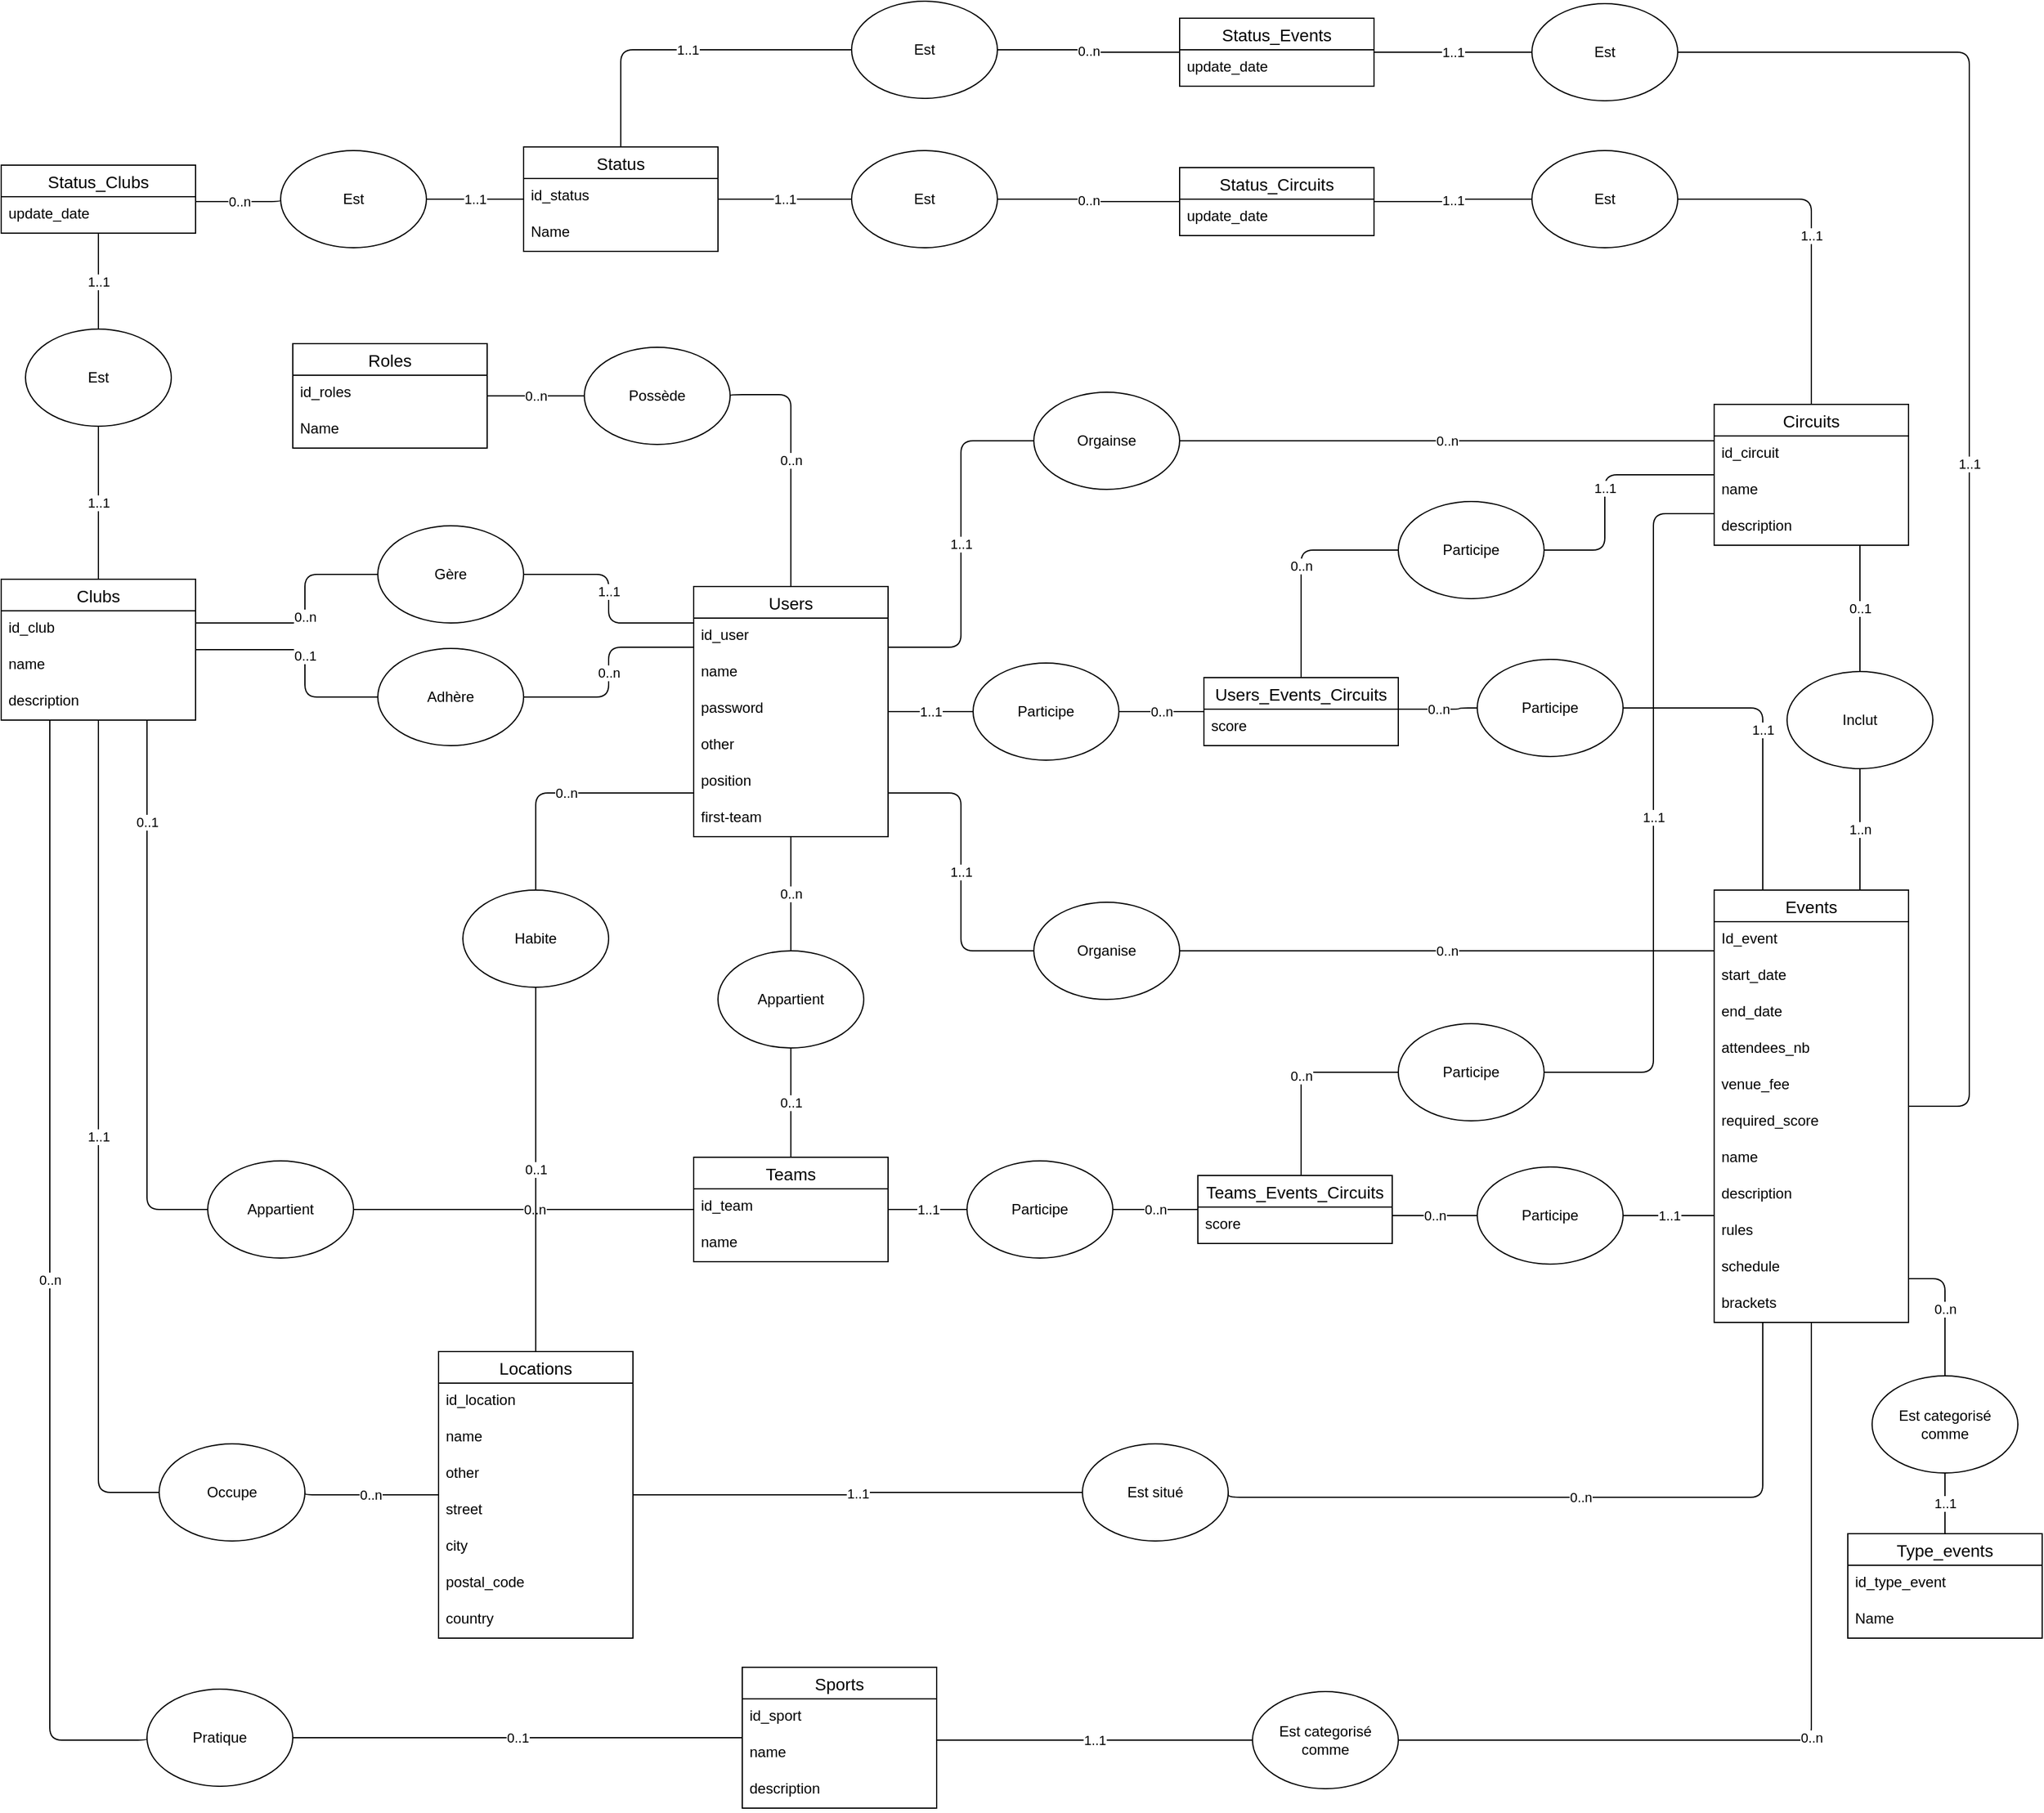 <mxfile>
    <diagram id="96Qdic38JgBlzGmUMcCn" name="Page-1">
        <mxGraphModel dx="1236" dy="1535" grid="1" gridSize="10" guides="1" tooltips="1" connect="1" arrows="1" fold="1" page="1" pageScale="1" pageWidth="850" pageHeight="1100" background="#ffffff" math="0" shadow="0">
            <root>
                <mxCell id="0"/>
                <mxCell id="1" parent="0"/>
                <mxCell id="344" value="Events" style="swimlane;fontStyle=0;childLayout=stackLayout;horizontal=1;startSize=26;horizontalStack=0;resizeParent=1;resizeParentMax=0;resizeLast=0;collapsible=1;marginBottom=0;align=center;fontSize=14;" parent="1" vertex="1">
                    <mxGeometry x="780" y="110" width="160" height="356" as="geometry"/>
                </mxCell>
                <mxCell id="345" value="Id_event" style="text;strokeColor=none;fillColor=none;spacingLeft=4;spacingRight=4;overflow=hidden;rotatable=0;points=[[0,0.5],[1,0.5]];portConstraint=eastwest;fontSize=12;" parent="344" vertex="1">
                    <mxGeometry y="26" width="160" height="30" as="geometry"/>
                </mxCell>
                <mxCell id="347" value="start_date" style="text;strokeColor=none;fillColor=none;spacingLeft=4;spacingRight=4;overflow=hidden;rotatable=0;points=[[0,0.5],[1,0.5]];portConstraint=eastwest;fontSize=12;" parent="344" vertex="1">
                    <mxGeometry y="56" width="160" height="30" as="geometry"/>
                </mxCell>
                <mxCell id="393" value="end_date" style="text;strokeColor=none;fillColor=none;spacingLeft=4;spacingRight=4;overflow=hidden;rotatable=0;points=[[0,0.5],[1,0.5]];portConstraint=eastwest;fontSize=12;" parent="344" vertex="1">
                    <mxGeometry y="86" width="160" height="30" as="geometry"/>
                </mxCell>
                <mxCell id="394" value="attendees_nb" style="text;strokeColor=none;fillColor=none;spacingLeft=4;spacingRight=4;overflow=hidden;rotatable=0;points=[[0,0.5],[1,0.5]];portConstraint=eastwest;fontSize=12;" parent="344" vertex="1">
                    <mxGeometry y="116" width="160" height="30" as="geometry"/>
                </mxCell>
                <mxCell id="395" value="venue_fee" style="text;strokeColor=none;fillColor=none;spacingLeft=4;spacingRight=4;overflow=hidden;rotatable=0;points=[[0,0.5],[1,0.5]];portConstraint=eastwest;fontSize=12;" parent="344" vertex="1">
                    <mxGeometry y="146" width="160" height="30" as="geometry"/>
                </mxCell>
                <mxCell id="411" value="required_score" style="text;strokeColor=none;fillColor=none;spacingLeft=4;spacingRight=4;overflow=hidden;rotatable=0;points=[[0,0.5],[1,0.5]];portConstraint=eastwest;fontSize=12;" parent="344" vertex="1">
                    <mxGeometry y="176" width="160" height="30" as="geometry"/>
                </mxCell>
                <mxCell id="396" value="name" style="text;strokeColor=none;fillColor=none;spacingLeft=4;spacingRight=4;overflow=hidden;rotatable=0;points=[[0,0.5],[1,0.5]];portConstraint=eastwest;fontSize=12;" parent="344" vertex="1">
                    <mxGeometry y="206" width="160" height="30" as="geometry"/>
                </mxCell>
                <mxCell id="397" value="description" style="text;strokeColor=none;fillColor=none;spacingLeft=4;spacingRight=4;overflow=hidden;rotatable=0;points=[[0,0.5],[1,0.5]];portConstraint=eastwest;fontSize=12;" parent="344" vertex="1">
                    <mxGeometry y="236" width="160" height="30" as="geometry"/>
                </mxCell>
                <mxCell id="398" value="rules" style="text;strokeColor=none;fillColor=none;spacingLeft=4;spacingRight=4;overflow=hidden;rotatable=0;points=[[0,0.5],[1,0.5]];portConstraint=eastwest;fontSize=12;" parent="344" vertex="1">
                    <mxGeometry y="266" width="160" height="30" as="geometry"/>
                </mxCell>
                <mxCell id="399" value="schedule" style="text;strokeColor=none;fillColor=none;spacingLeft=4;spacingRight=4;overflow=hidden;rotatable=0;points=[[0,0.5],[1,0.5]];portConstraint=eastwest;fontSize=12;" parent="344" vertex="1">
                    <mxGeometry y="296" width="160" height="30" as="geometry"/>
                </mxCell>
                <mxCell id="400" value="brackets" style="text;strokeColor=none;fillColor=none;spacingLeft=4;spacingRight=4;overflow=hidden;rotatable=0;points=[[0,0.5],[1,0.5]];portConstraint=eastwest;fontSize=12;" parent="344" vertex="1">
                    <mxGeometry y="326" width="160" height="30" as="geometry"/>
                </mxCell>
                <mxCell id="348" value="Circuits" style="swimlane;fontStyle=0;childLayout=stackLayout;horizontal=1;startSize=26;horizontalStack=0;resizeParent=1;resizeParentMax=0;resizeLast=0;collapsible=1;marginBottom=0;align=center;fontSize=14;" parent="1" vertex="1">
                    <mxGeometry x="780" y="-290" width="160" height="116" as="geometry"/>
                </mxCell>
                <mxCell id="349" value="id_circuit" style="text;strokeColor=none;fillColor=none;spacingLeft=4;spacingRight=4;overflow=hidden;rotatable=0;points=[[0,0.5],[1,0.5]];portConstraint=eastwest;fontSize=12;" parent="348" vertex="1">
                    <mxGeometry y="26" width="160" height="30" as="geometry"/>
                </mxCell>
                <mxCell id="350" value="name" style="text;strokeColor=none;fillColor=none;spacingLeft=4;spacingRight=4;overflow=hidden;rotatable=0;points=[[0,0.5],[1,0.5]];portConstraint=eastwest;fontSize=12;" parent="348" vertex="1">
                    <mxGeometry y="56" width="160" height="30" as="geometry"/>
                </mxCell>
                <mxCell id="351" value="description" style="text;strokeColor=none;fillColor=none;spacingLeft=4;spacingRight=4;overflow=hidden;rotatable=0;points=[[0,0.5],[1,0.5]];portConstraint=eastwest;fontSize=12;" parent="348" vertex="1">
                    <mxGeometry y="86" width="160" height="30" as="geometry"/>
                </mxCell>
                <mxCell id="352" value="Users" style="swimlane;fontStyle=0;childLayout=stackLayout;horizontal=1;startSize=26;horizontalStack=0;resizeParent=1;resizeParentMax=0;resizeLast=0;collapsible=1;marginBottom=0;align=center;fontSize=14;" parent="1" vertex="1">
                    <mxGeometry x="-60" y="-140" width="160" height="206" as="geometry"/>
                </mxCell>
                <mxCell id="353" value="id_user" style="text;strokeColor=none;fillColor=none;spacingLeft=4;spacingRight=4;overflow=hidden;rotatable=0;points=[[0,0.5],[1,0.5]];portConstraint=eastwest;fontSize=12;" parent="352" vertex="1">
                    <mxGeometry y="26" width="160" height="30" as="geometry"/>
                </mxCell>
                <mxCell id="354" value="name" style="text;strokeColor=none;fillColor=none;spacingLeft=4;spacingRight=4;overflow=hidden;rotatable=0;points=[[0,0.5],[1,0.5]];portConstraint=eastwest;fontSize=12;" parent="352" vertex="1">
                    <mxGeometry y="56" width="160" height="30" as="geometry"/>
                </mxCell>
                <mxCell id="355" value="password" style="text;strokeColor=none;fillColor=none;spacingLeft=4;spacingRight=4;overflow=hidden;rotatable=0;points=[[0,0.5],[1,0.5]];portConstraint=eastwest;fontSize=12;" parent="352" vertex="1">
                    <mxGeometry y="86" width="160" height="30" as="geometry"/>
                </mxCell>
                <mxCell id="424" value="other" style="text;strokeColor=none;fillColor=none;spacingLeft=4;spacingRight=4;overflow=hidden;rotatable=0;points=[[0,0.5],[1,0.5]];portConstraint=eastwest;fontSize=12;" parent="352" vertex="1">
                    <mxGeometry y="116" width="160" height="30" as="geometry"/>
                </mxCell>
                <mxCell id="427" value="position" style="text;strokeColor=none;fillColor=none;spacingLeft=4;spacingRight=4;overflow=hidden;rotatable=0;points=[[0,0.5],[1,0.5]];portConstraint=eastwest;fontSize=12;" parent="352" vertex="1">
                    <mxGeometry y="146" width="160" height="30" as="geometry"/>
                </mxCell>
                <mxCell id="428" value="first-team" style="text;strokeColor=none;fillColor=none;spacingLeft=4;spacingRight=4;overflow=hidden;rotatable=0;points=[[0,0.5],[1,0.5]];portConstraint=eastwest;fontSize=12;" parent="352" vertex="1">
                    <mxGeometry y="176" width="160" height="30" as="geometry"/>
                </mxCell>
                <mxCell id="356" value="Clubs" style="swimlane;fontStyle=0;childLayout=stackLayout;horizontal=1;startSize=26;horizontalStack=0;resizeParent=1;resizeParentMax=0;resizeLast=0;collapsible=1;marginBottom=0;align=center;fontSize=14;" parent="1" vertex="1">
                    <mxGeometry x="-630" y="-146" width="160" height="116" as="geometry"/>
                </mxCell>
                <mxCell id="357" value="id_club" style="text;strokeColor=none;fillColor=none;spacingLeft=4;spacingRight=4;overflow=hidden;rotatable=0;points=[[0,0.5],[1,0.5]];portConstraint=eastwest;fontSize=12;" parent="356" vertex="1">
                    <mxGeometry y="26" width="160" height="30" as="geometry"/>
                </mxCell>
                <mxCell id="358" value="name" style="text;strokeColor=none;fillColor=none;spacingLeft=4;spacingRight=4;overflow=hidden;rotatable=0;points=[[0,0.5],[1,0.5]];portConstraint=eastwest;fontSize=12;" parent="356" vertex="1">
                    <mxGeometry y="56" width="160" height="30" as="geometry"/>
                </mxCell>
                <mxCell id="359" value="description" style="text;strokeColor=none;fillColor=none;spacingLeft=4;spacingRight=4;overflow=hidden;rotatable=0;points=[[0,0.5],[1,0.5]];portConstraint=eastwest;fontSize=12;" parent="356" vertex="1">
                    <mxGeometry y="86" width="160" height="30" as="geometry"/>
                </mxCell>
                <mxCell id="360" value="Teams" style="swimlane;fontStyle=0;childLayout=stackLayout;horizontal=1;startSize=26;horizontalStack=0;resizeParent=1;resizeParentMax=0;resizeLast=0;collapsible=1;marginBottom=0;align=center;fontSize=14;" parent="1" vertex="1">
                    <mxGeometry x="-60" y="330" width="160" height="86" as="geometry"/>
                </mxCell>
                <mxCell id="361" value="id_team" style="text;strokeColor=none;fillColor=none;spacingLeft=4;spacingRight=4;overflow=hidden;rotatable=0;points=[[0,0.5],[1,0.5]];portConstraint=eastwest;fontSize=12;" parent="360" vertex="1">
                    <mxGeometry y="26" width="160" height="30" as="geometry"/>
                </mxCell>
                <mxCell id="362" value="name" style="text;strokeColor=none;fillColor=none;spacingLeft=4;spacingRight=4;overflow=hidden;rotatable=0;points=[[0,0.5],[1,0.5]];portConstraint=eastwest;fontSize=12;" parent="360" vertex="1">
                    <mxGeometry y="56" width="160" height="30" as="geometry"/>
                </mxCell>
                <mxCell id="364" value="Locations" style="swimlane;fontStyle=0;childLayout=stackLayout;horizontal=1;startSize=26;horizontalStack=0;resizeParent=1;resizeParentMax=0;resizeLast=0;collapsible=1;marginBottom=0;align=center;fontSize=14;" parent="1" vertex="1">
                    <mxGeometry x="-270" y="490" width="160" height="236" as="geometry"/>
                </mxCell>
                <mxCell id="365" value="id_location" style="text;strokeColor=none;fillColor=none;spacingLeft=4;spacingRight=4;overflow=hidden;rotatable=0;points=[[0,0.5],[1,0.5]];portConstraint=eastwest;fontSize=12;" parent="364" vertex="1">
                    <mxGeometry y="26" width="160" height="30" as="geometry"/>
                </mxCell>
                <mxCell id="366" value="name" style="text;strokeColor=none;fillColor=none;spacingLeft=4;spacingRight=4;overflow=hidden;rotatable=0;points=[[0,0.5],[1,0.5]];portConstraint=eastwest;fontSize=12;" parent="364" vertex="1">
                    <mxGeometry y="56" width="160" height="30" as="geometry"/>
                </mxCell>
                <mxCell id="405" value="other" style="text;strokeColor=none;fillColor=none;spacingLeft=4;spacingRight=4;overflow=hidden;rotatable=0;points=[[0,0.5],[1,0.5]];portConstraint=eastwest;fontSize=12;" parent="364" vertex="1">
                    <mxGeometry y="86" width="160" height="30" as="geometry"/>
                </mxCell>
                <mxCell id="404" value="street" style="text;strokeColor=none;fillColor=none;spacingLeft=4;spacingRight=4;overflow=hidden;rotatable=0;points=[[0,0.5],[1,0.5]];portConstraint=eastwest;fontSize=12;" parent="364" vertex="1">
                    <mxGeometry y="116" width="160" height="30" as="geometry"/>
                </mxCell>
                <mxCell id="403" value="city" style="text;strokeColor=none;fillColor=none;spacingLeft=4;spacingRight=4;overflow=hidden;rotatable=0;points=[[0,0.5],[1,0.5]];portConstraint=eastwest;fontSize=12;" parent="364" vertex="1">
                    <mxGeometry y="146" width="160" height="30" as="geometry"/>
                </mxCell>
                <mxCell id="367" value="postal_code" style="text;strokeColor=none;fillColor=none;spacingLeft=4;spacingRight=4;overflow=hidden;rotatable=0;points=[[0,0.5],[1,0.5]];portConstraint=eastwest;fontSize=12;" parent="364" vertex="1">
                    <mxGeometry y="176" width="160" height="30" as="geometry"/>
                </mxCell>
                <mxCell id="406" value="country" style="text;strokeColor=none;fillColor=none;spacingLeft=4;spacingRight=4;overflow=hidden;rotatable=0;points=[[0,0.5],[1,0.5]];portConstraint=eastwest;fontSize=12;" parent="364" vertex="1">
                    <mxGeometry y="206" width="160" height="30" as="geometry"/>
                </mxCell>
                <mxCell id="368" value="Sports" style="swimlane;fontStyle=0;childLayout=stackLayout;horizontal=1;startSize=26;horizontalStack=0;resizeParent=1;resizeParentMax=0;resizeLast=0;collapsible=1;marginBottom=0;align=center;fontSize=14;" parent="1" vertex="1">
                    <mxGeometry x="-20" y="750" width="160" height="116" as="geometry"/>
                </mxCell>
                <mxCell id="369" value="id_sport" style="text;strokeColor=none;fillColor=none;spacingLeft=4;spacingRight=4;overflow=hidden;rotatable=0;points=[[0,0.5],[1,0.5]];portConstraint=eastwest;fontSize=12;" parent="368" vertex="1">
                    <mxGeometry y="26" width="160" height="30" as="geometry"/>
                </mxCell>
                <mxCell id="370" value="name" style="text;strokeColor=none;fillColor=none;spacingLeft=4;spacingRight=4;overflow=hidden;rotatable=0;points=[[0,0.5],[1,0.5]];portConstraint=eastwest;fontSize=12;" parent="368" vertex="1">
                    <mxGeometry y="56" width="160" height="30" as="geometry"/>
                </mxCell>
                <mxCell id="371" value="description" style="text;strokeColor=none;fillColor=none;spacingLeft=4;spacingRight=4;overflow=hidden;rotatable=0;points=[[0,0.5],[1,0.5]];portConstraint=eastwest;fontSize=12;" parent="368" vertex="1">
                    <mxGeometry y="86" width="160" height="30" as="geometry"/>
                </mxCell>
                <mxCell id="385" value="Status" style="swimlane;fontStyle=0;childLayout=stackLayout;horizontal=1;startSize=26;horizontalStack=0;resizeParent=1;resizeParentMax=0;resizeLast=0;collapsible=1;marginBottom=0;align=center;fontSize=14;" parent="1" vertex="1">
                    <mxGeometry x="-200" y="-502" width="160" height="86" as="geometry"/>
                </mxCell>
                <mxCell id="386" value="id_status" style="text;strokeColor=none;fillColor=none;spacingLeft=4;spacingRight=4;overflow=hidden;rotatable=0;points=[[0,0.5],[1,0.5]];portConstraint=eastwest;fontSize=12;" parent="385" vertex="1">
                    <mxGeometry y="26" width="160" height="30" as="geometry"/>
                </mxCell>
                <mxCell id="387" value="Name" style="text;strokeColor=none;fillColor=none;spacingLeft=4;spacingRight=4;overflow=hidden;rotatable=0;points=[[0,0.5],[1,0.5]];portConstraint=eastwest;fontSize=12;" parent="385" vertex="1">
                    <mxGeometry y="56" width="160" height="30" as="geometry"/>
                </mxCell>
                <mxCell id="407" value="Roles" style="swimlane;fontStyle=0;childLayout=stackLayout;horizontal=1;startSize=26;horizontalStack=0;resizeParent=1;resizeParentMax=0;resizeLast=0;collapsible=1;marginBottom=0;align=center;fontSize=14;" parent="1" vertex="1">
                    <mxGeometry x="-390" y="-340" width="160" height="86" as="geometry"/>
                </mxCell>
                <mxCell id="408" value="id_roles" style="text;strokeColor=none;fillColor=none;spacingLeft=4;spacingRight=4;overflow=hidden;rotatable=0;points=[[0,0.5],[1,0.5]];portConstraint=eastwest;fontSize=12;" parent="407" vertex="1">
                    <mxGeometry y="26" width="160" height="30" as="geometry"/>
                </mxCell>
                <mxCell id="409" value="Name" style="text;strokeColor=none;fillColor=none;spacingLeft=4;spacingRight=4;overflow=hidden;rotatable=0;points=[[0,0.5],[1,0.5]];portConstraint=eastwest;fontSize=12;" parent="407" vertex="1">
                    <mxGeometry y="56" width="160" height="30" as="geometry"/>
                </mxCell>
                <mxCell id="412" value="Users_Events_Circuits" style="swimlane;fontStyle=0;childLayout=stackLayout;horizontal=1;startSize=26;horizontalStack=0;resizeParent=1;resizeParentMax=0;resizeLast=0;collapsible=1;marginBottom=0;align=center;fontSize=14;" parent="1" vertex="1">
                    <mxGeometry x="360" y="-65" width="160" height="56" as="geometry"/>
                </mxCell>
                <mxCell id="413" value="score" style="text;strokeColor=none;fillColor=none;spacingLeft=4;spacingRight=4;overflow=hidden;rotatable=0;points=[[0,0.5],[1,0.5]];portConstraint=eastwest;fontSize=12;" parent="412" vertex="1">
                    <mxGeometry y="26" width="160" height="30" as="geometry"/>
                </mxCell>
                <mxCell id="419" value="Teams_Events_Circuits" style="swimlane;fontStyle=0;childLayout=stackLayout;horizontal=1;startSize=26;horizontalStack=0;resizeParent=1;resizeParentMax=0;resizeLast=0;collapsible=1;marginBottom=0;align=center;fontSize=14;" parent="1" vertex="1">
                    <mxGeometry x="355" y="345" width="160" height="56" as="geometry"/>
                </mxCell>
                <mxCell id="420" value="score" style="text;strokeColor=none;fillColor=none;spacingLeft=4;spacingRight=4;overflow=hidden;rotatable=0;points=[[0,0.5],[1,0.5]];portConstraint=eastwest;fontSize=12;" parent="419" vertex="1">
                    <mxGeometry y="26" width="160" height="30" as="geometry"/>
                </mxCell>
                <mxCell id="432" value="Status_Events" style="swimlane;fontStyle=0;childLayout=stackLayout;horizontal=1;startSize=26;horizontalStack=0;resizeParent=1;resizeParentMax=0;resizeLast=0;collapsible=1;marginBottom=0;align=center;fontSize=14;" parent="1" vertex="1">
                    <mxGeometry x="340" y="-608" width="160" height="56" as="geometry"/>
                </mxCell>
                <mxCell id="433" value="update_date" style="text;strokeColor=none;fillColor=none;spacingLeft=4;spacingRight=4;overflow=hidden;rotatable=0;points=[[0,0.5],[1,0.5]];portConstraint=eastwest;fontSize=12;" parent="432" vertex="1">
                    <mxGeometry y="26" width="160" height="30" as="geometry"/>
                </mxCell>
                <mxCell id="435" value="Type_events" style="swimlane;fontStyle=0;childLayout=stackLayout;horizontal=1;startSize=26;horizontalStack=0;resizeParent=1;resizeParentMax=0;resizeLast=0;collapsible=1;marginBottom=0;align=center;fontSize=14;" parent="1" vertex="1">
                    <mxGeometry x="890" y="640" width="160" height="86" as="geometry"/>
                </mxCell>
                <mxCell id="436" value="id_type_event" style="text;strokeColor=none;fillColor=none;spacingLeft=4;spacingRight=4;overflow=hidden;rotatable=0;points=[[0,0.5],[1,0.5]];portConstraint=eastwest;fontSize=12;" parent="435" vertex="1">
                    <mxGeometry y="26" width="160" height="30" as="geometry"/>
                </mxCell>
                <mxCell id="437" value="Name" style="text;strokeColor=none;fillColor=none;spacingLeft=4;spacingRight=4;overflow=hidden;rotatable=0;points=[[0,0.5],[1,0.5]];portConstraint=eastwest;fontSize=12;" parent="435" vertex="1">
                    <mxGeometry y="56" width="160" height="30" as="geometry"/>
                </mxCell>
                <mxCell id="439" value="Status_Circuits" style="swimlane;fontStyle=0;childLayout=stackLayout;horizontal=1;startSize=26;horizontalStack=0;resizeParent=1;resizeParentMax=0;resizeLast=0;collapsible=1;marginBottom=0;align=center;fontSize=14;" parent="1" vertex="1">
                    <mxGeometry x="340" y="-485" width="160" height="56" as="geometry"/>
                </mxCell>
                <mxCell id="440" value="update_date" style="text;strokeColor=none;fillColor=none;spacingLeft=4;spacingRight=4;overflow=hidden;rotatable=0;points=[[0,0.5],[1,0.5]];portConstraint=eastwest;fontSize=12;" parent="439" vertex="1">
                    <mxGeometry y="26" width="160" height="30" as="geometry"/>
                </mxCell>
                <mxCell id="442" value="Status_Clubs" style="swimlane;fontStyle=0;childLayout=stackLayout;horizontal=1;startSize=26;horizontalStack=0;resizeParent=1;resizeParentMax=0;resizeLast=0;collapsible=1;marginBottom=0;align=center;fontSize=14;" parent="1" vertex="1">
                    <mxGeometry x="-630" y="-487" width="160" height="56" as="geometry"/>
                </mxCell>
                <mxCell id="443" value="update_date" style="text;strokeColor=none;fillColor=none;spacingLeft=4;spacingRight=4;overflow=hidden;rotatable=0;points=[[0,0.5],[1,0.5]];portConstraint=eastwest;fontSize=12;" parent="442" vertex="1">
                    <mxGeometry y="26" width="160" height="30" as="geometry"/>
                </mxCell>
                <mxCell id="449" value="0..n" style="edgeStyle=orthogonalEdgeStyle;html=1;exitX=1;exitY=0.5;exitDx=0;exitDy=0;startArrow=none;startFill=0;endArrow=none;endFill=0;startSize=10;endSize=10;" parent="1" source="448" target="360" edge="1">
                    <mxGeometry x="0.059" relative="1" as="geometry">
                        <mxPoint as="offset"/>
                    </mxGeometry>
                </mxCell>
                <mxCell id="450" value="0..1" style="edgeStyle=orthogonalEdgeStyle;html=1;exitX=0;exitY=0.5;exitDx=0;exitDy=0;startArrow=none;startFill=0;endArrow=none;endFill=0;startSize=10;endSize=10;" parent="1" source="448" target="356" edge="1">
                    <mxGeometry x="0.63" relative="1" as="geometry">
                        <Array as="points">
                            <mxPoint x="-510" y="373"/>
                        </Array>
                        <mxPoint as="offset"/>
                    </mxGeometry>
                </mxCell>
                <mxCell id="448" value="Appartient" style="ellipse;whiteSpace=wrap;html=1;" parent="1" vertex="1">
                    <mxGeometry x="-460" y="333" width="120" height="80" as="geometry"/>
                </mxCell>
                <mxCell id="453" value="0..1" style="edgeStyle=orthogonalEdgeStyle;html=1;exitX=0;exitY=0.5;exitDx=0;exitDy=0;startArrow=none;startFill=0;endArrow=none;endFill=0;startSize=10;endSize=10;" parent="1" source="451" target="356" edge="1">
                    <mxGeometry relative="1" as="geometry">
                        <Array as="points">
                            <mxPoint x="-380" y="-49"/>
                            <mxPoint x="-380" y="-88"/>
                        </Array>
                    </mxGeometry>
                </mxCell>
                <mxCell id="454" value="0..n" style="edgeStyle=orthogonalEdgeStyle;html=1;exitX=1;exitY=0.5;exitDx=0;exitDy=0;startArrow=none;startFill=0;endArrow=none;endFill=0;startSize=10;endSize=10;" parent="1" source="451" target="352" edge="1">
                    <mxGeometry relative="1" as="geometry">
                        <Array as="points">
                            <mxPoint x="-130" y="-49"/>
                            <mxPoint x="-130" y="-90"/>
                        </Array>
                    </mxGeometry>
                </mxCell>
                <mxCell id="451" value="Adhère" style="ellipse;whiteSpace=wrap;html=1;" parent="1" vertex="1">
                    <mxGeometry x="-320" y="-89" width="120" height="80" as="geometry"/>
                </mxCell>
                <mxCell id="455" value="0..n" style="edgeStyle=orthogonalEdgeStyle;html=1;exitX=0;exitY=0.5;exitDx=0;exitDy=0;startArrow=none;startFill=0;endArrow=none;endFill=0;startSize=10;endSize=10;" parent="1" source="452" target="356" edge="1">
                    <mxGeometry relative="1" as="geometry">
                        <Array as="points">
                            <mxPoint x="-380" y="-150"/>
                            <mxPoint x="-380" y="-110"/>
                        </Array>
                    </mxGeometry>
                </mxCell>
                <mxCell id="456" value="1..1" style="edgeStyle=orthogonalEdgeStyle;html=1;exitX=1;exitY=0.5;exitDx=0;exitDy=0;startArrow=none;startFill=0;endArrow=none;endFill=0;startSize=10;endSize=10;" parent="1" source="452" target="352" edge="1">
                    <mxGeometry x="-0.067" relative="1" as="geometry">
                        <Array as="points">
                            <mxPoint x="-130" y="-150"/>
                            <mxPoint x="-130" y="-110"/>
                        </Array>
                        <mxPoint as="offset"/>
                    </mxGeometry>
                </mxCell>
                <mxCell id="452" value="Gère" style="ellipse;whiteSpace=wrap;html=1;" parent="1" vertex="1">
                    <mxGeometry x="-320" y="-190" width="120" height="80" as="geometry"/>
                </mxCell>
                <mxCell id="458" value="1..1" style="edgeStyle=orthogonalEdgeStyle;html=1;exitX=0.5;exitY=0;exitDx=0;exitDy=0;startArrow=none;startFill=0;endArrow=none;endFill=0;startSize=10;endSize=10;" parent="1" source="457" target="442" edge="1">
                    <mxGeometry relative="1" as="geometry"/>
                </mxCell>
                <mxCell id="459" value="1..1" style="edgeStyle=orthogonalEdgeStyle;html=1;exitX=0.5;exitY=1;exitDx=0;exitDy=0;startArrow=none;startFill=0;endArrow=none;endFill=0;startSize=10;endSize=10;" parent="1" source="457" target="356" edge="1">
                    <mxGeometry relative="1" as="geometry"/>
                </mxCell>
                <mxCell id="457" value="Est" style="ellipse;whiteSpace=wrap;html=1;" parent="1" vertex="1">
                    <mxGeometry x="-610" y="-352" width="120" height="80" as="geometry"/>
                </mxCell>
                <mxCell id="461" value="0..n" style="edgeStyle=orthogonalEdgeStyle;html=1;exitX=0;exitY=0.5;exitDx=0;exitDy=0;startArrow=none;startFill=0;endArrow=none;endFill=0;startSize=10;endSize=10;" parent="1" source="460" target="442" edge="1">
                    <mxGeometry relative="1" as="geometry">
                        <Array as="points">
                            <mxPoint x="-450" y="-457"/>
                            <mxPoint x="-450" y="-457"/>
                        </Array>
                    </mxGeometry>
                </mxCell>
                <mxCell id="462" value="1..1" style="edgeStyle=orthogonalEdgeStyle;html=1;startArrow=none;startFill=0;endArrow=none;endFill=0;startSize=10;endSize=10;" parent="1" source="460" target="385" edge="1">
                    <mxGeometry relative="1" as="geometry">
                        <mxPoint x="-260" y="-459.0" as="sourcePoint"/>
                    </mxGeometry>
                </mxCell>
                <mxCell id="460" value="Est" style="ellipse;whiteSpace=wrap;html=1;" parent="1" vertex="1">
                    <mxGeometry x="-400" y="-499" width="120" height="80" as="geometry"/>
                </mxCell>
                <mxCell id="465" value="1..1" style="edgeStyle=orthogonalEdgeStyle;html=1;exitX=0;exitY=0.5;exitDx=0;exitDy=0;startArrow=none;startFill=0;endArrow=none;endFill=0;startSize=10;endSize=10;" parent="1" source="463" target="385" edge="1">
                    <mxGeometry relative="1" as="geometry"/>
                </mxCell>
                <mxCell id="466" value="0..n" style="edgeStyle=orthogonalEdgeStyle;html=1;exitX=1;exitY=0.5;exitDx=0;exitDy=0;startArrow=none;startFill=0;endArrow=none;endFill=0;startSize=10;endSize=10;" parent="1" source="463" target="432" edge="1">
                    <mxGeometry relative="1" as="geometry"/>
                </mxCell>
                <mxCell id="463" value="Est" style="ellipse;whiteSpace=wrap;html=1;" parent="1" vertex="1">
                    <mxGeometry x="70" y="-622" width="120" height="80" as="geometry"/>
                </mxCell>
                <mxCell id="467" value="1..1" style="edgeStyle=orthogonalEdgeStyle;html=1;exitX=0;exitY=0.5;exitDx=0;exitDy=0;startArrow=none;startFill=0;endArrow=none;endFill=0;startSize=10;endSize=10;" parent="1" source="464" target="385" edge="1">
                    <mxGeometry relative="1" as="geometry"/>
                </mxCell>
                <mxCell id="468" value="0..n" style="edgeStyle=orthogonalEdgeStyle;html=1;exitX=1;exitY=0.5;exitDx=0;exitDy=0;startArrow=none;startFill=0;endArrow=none;endFill=0;startSize=10;endSize=10;" parent="1" source="464" target="439" edge="1">
                    <mxGeometry relative="1" as="geometry"/>
                </mxCell>
                <mxCell id="464" value="Est" style="ellipse;whiteSpace=wrap;html=1;" parent="1" vertex="1">
                    <mxGeometry x="70" y="-499" width="120" height="80" as="geometry"/>
                </mxCell>
                <mxCell id="471" value="1..1" style="edgeStyle=orthogonalEdgeStyle;html=1;exitX=0;exitY=0.5;exitDx=0;exitDy=0;startArrow=none;startFill=0;endArrow=none;endFill=0;startSize=10;endSize=10;" parent="1" source="469" target="439" edge="1">
                    <mxGeometry relative="1" as="geometry"/>
                </mxCell>
                <mxCell id="472" value="1..1" style="edgeStyle=orthogonalEdgeStyle;html=1;exitX=1;exitY=0.5;exitDx=0;exitDy=0;startArrow=none;startFill=0;endArrow=none;endFill=0;startSize=10;endSize=10;" parent="1" source="469" target="348" edge="1">
                    <mxGeometry relative="1" as="geometry">
                        <Array as="points">
                            <mxPoint x="860" y="-459"/>
                        </Array>
                    </mxGeometry>
                </mxCell>
                <mxCell id="469" value="Est" style="ellipse;whiteSpace=wrap;html=1;" parent="1" vertex="1">
                    <mxGeometry x="630" y="-499" width="120" height="80" as="geometry"/>
                </mxCell>
                <mxCell id="473" value="1..1" style="edgeStyle=orthogonalEdgeStyle;html=1;exitX=0;exitY=0.5;exitDx=0;exitDy=0;startArrow=none;startFill=0;endArrow=none;endFill=0;startSize=10;endSize=10;" parent="1" source="470" target="432" edge="1">
                    <mxGeometry relative="1" as="geometry">
                        <mxPoint x="920" y="-440" as="targetPoint"/>
                    </mxGeometry>
                </mxCell>
                <mxCell id="474" value="1..1" style="edgeStyle=orthogonalEdgeStyle;html=1;exitX=1;exitY=0.5;exitDx=0;exitDy=0;startArrow=none;startFill=0;endArrow=none;endFill=0;startSize=10;endSize=10;" parent="1" source="470" target="344" edge="1">
                    <mxGeometry relative="1" as="geometry">
                        <Array as="points">
                            <mxPoint x="990" y="-580"/>
                            <mxPoint x="990" y="288"/>
                        </Array>
                    </mxGeometry>
                </mxCell>
                <mxCell id="470" value="Est" style="ellipse;whiteSpace=wrap;html=1;" parent="1" vertex="1">
                    <mxGeometry x="630" y="-620" width="120" height="80" as="geometry"/>
                </mxCell>
                <mxCell id="476" value="0..n" style="edgeStyle=orthogonalEdgeStyle;html=1;startArrow=none;startFill=0;endArrow=none;endFill=0;startSize=10;endSize=10;" parent="1" source="475" target="344" edge="1">
                    <mxGeometry relative="1" as="geometry">
                        <Array as="points">
                            <mxPoint x="970" y="430"/>
                        </Array>
                    </mxGeometry>
                </mxCell>
                <mxCell id="477" value="1..1" style="edgeStyle=orthogonalEdgeStyle;html=1;startArrow=none;startFill=0;endArrow=none;endFill=0;startSize=10;endSize=10;" parent="1" source="475" target="435" edge="1">
                    <mxGeometry relative="1" as="geometry">
                        <Array as="points">
                            <mxPoint x="970" y="660"/>
                            <mxPoint x="970" y="660"/>
                        </Array>
                    </mxGeometry>
                </mxCell>
                <mxCell id="475" value="Est categorisé comme" style="ellipse;whiteSpace=wrap;html=1;" parent="1" vertex="1">
                    <mxGeometry x="910" y="510" width="120" height="80" as="geometry"/>
                </mxCell>
                <mxCell id="479" value="0..n" style="edgeStyle=orthogonalEdgeStyle;html=1;exitX=1;exitY=0.5;exitDx=0;exitDy=0;startArrow=none;startFill=0;endArrow=none;endFill=0;startSize=10;endSize=10;" parent="1" source="478" target="344" edge="1">
                    <mxGeometry relative="1" as="geometry">
                        <Array as="points">
                            <mxPoint x="380" y="610"/>
                            <mxPoint x="820" y="610"/>
                        </Array>
                    </mxGeometry>
                </mxCell>
                <mxCell id="480" value="1..1" style="edgeStyle=orthogonalEdgeStyle;html=1;exitX=0;exitY=0.5;exitDx=0;exitDy=0;startArrow=none;startFill=0;endArrow=none;endFill=0;startSize=10;endSize=10;" parent="1" source="478" target="364" edge="1">
                    <mxGeometry relative="1" as="geometry">
                        <Array as="points"/>
                    </mxGeometry>
                </mxCell>
                <mxCell id="478" value="Est situé" style="ellipse;whiteSpace=wrap;html=1;" parent="1" vertex="1">
                    <mxGeometry x="260" y="566" width="120" height="80" as="geometry"/>
                </mxCell>
                <mxCell id="482" value="0..n" style="edgeStyle=orthogonalEdgeStyle;html=1;exitX=0;exitY=0.5;exitDx=0;exitDy=0;startArrow=none;startFill=0;endArrow=none;endFill=0;startSize=10;endSize=10;" parent="1" source="481" target="407" edge="1">
                    <mxGeometry relative="1" as="geometry"/>
                </mxCell>
                <mxCell id="483" value="0..n" style="edgeStyle=orthogonalEdgeStyle;html=1;exitX=1;exitY=0.5;exitDx=0;exitDy=0;startArrow=none;startFill=0;endArrow=none;endFill=0;startSize=10;endSize=10;" parent="1" source="481" target="352" edge="1">
                    <mxGeometry relative="1" as="geometry">
                        <Array as="points">
                            <mxPoint x="20" y="-298"/>
                        </Array>
                    </mxGeometry>
                </mxCell>
                <mxCell id="481" value="Possède" style="ellipse;whiteSpace=wrap;html=1;" parent="1" vertex="1">
                    <mxGeometry x="-150" y="-337" width="120" height="80" as="geometry"/>
                </mxCell>
                <mxCell id="485" value="0..n" style="edgeStyle=orthogonalEdgeStyle;html=1;exitX=1;exitY=0.5;exitDx=0;exitDy=0;startArrow=none;startFill=0;endArrow=none;endFill=0;startSize=10;endSize=10;" parent="1" source="484" target="348" edge="1">
                    <mxGeometry relative="1" as="geometry">
                        <Array as="points">
                            <mxPoint x="510" y="-260"/>
                            <mxPoint x="510" y="-260"/>
                        </Array>
                    </mxGeometry>
                </mxCell>
                <mxCell id="486" value="1..1" style="edgeStyle=orthogonalEdgeStyle;html=1;exitX=0;exitY=0.5;exitDx=0;exitDy=0;startArrow=none;startFill=0;endArrow=none;endFill=0;startSize=10;endSize=10;" parent="1" source="484" target="352" edge="1">
                    <mxGeometry relative="1" as="geometry">
                        <Array as="points">
                            <mxPoint x="160" y="-260"/>
                            <mxPoint x="160" y="-90"/>
                        </Array>
                    </mxGeometry>
                </mxCell>
                <mxCell id="484" value="Orgainse" style="ellipse;whiteSpace=wrap;html=1;" parent="1" vertex="1">
                    <mxGeometry x="220" y="-300" width="120" height="80" as="geometry"/>
                </mxCell>
                <mxCell id="489" value="0..n" style="edgeStyle=orthogonalEdgeStyle;html=1;exitX=1;exitY=0.5;exitDx=0;exitDy=0;startArrow=none;startFill=0;endArrow=none;endFill=0;startSize=10;endSize=10;" parent="1" source="488" target="344" edge="1">
                    <mxGeometry relative="1" as="geometry">
                        <Array as="points">
                            <mxPoint x="860" y="810"/>
                        </Array>
                    </mxGeometry>
                </mxCell>
                <mxCell id="490" value="1..1" style="edgeStyle=orthogonalEdgeStyle;html=1;exitX=0;exitY=0.5;exitDx=0;exitDy=0;startArrow=none;startFill=0;endArrow=none;endFill=0;startSize=10;endSize=10;" parent="1" source="488" target="368" edge="1">
                    <mxGeometry relative="1" as="geometry">
                        <Array as="points">
                            <mxPoint x="280" y="810"/>
                            <mxPoint x="280" y="810"/>
                        </Array>
                    </mxGeometry>
                </mxCell>
                <mxCell id="488" value="Est categorisé comme" style="ellipse;whiteSpace=wrap;html=1;" parent="1" vertex="1">
                    <mxGeometry x="400" y="770" width="120" height="80" as="geometry"/>
                </mxCell>
                <mxCell id="492" value="0..n" style="edgeStyle=orthogonalEdgeStyle;html=1;exitX=0;exitY=0.5;exitDx=0;exitDy=0;startArrow=none;startFill=0;endArrow=none;endFill=0;startSize=10;endSize=10;" parent="1" source="491" target="419" edge="1">
                    <mxGeometry relative="1" as="geometry">
                        <Array as="points">
                            <mxPoint x="495" y="378"/>
                            <mxPoint x="495" y="378"/>
                        </Array>
                    </mxGeometry>
                </mxCell>
                <mxCell id="493" value="1..1" style="edgeStyle=orthogonalEdgeStyle;html=1;exitX=1;exitY=0.5;exitDx=0;exitDy=0;startArrow=none;startFill=0;endArrow=none;endFill=0;startSize=10;endSize=10;" parent="1" source="491" target="344" edge="1">
                    <mxGeometry relative="1" as="geometry">
                        <Array as="points">
                            <mxPoint x="730" y="378"/>
                            <mxPoint x="730" y="378"/>
                        </Array>
                    </mxGeometry>
                </mxCell>
                <mxCell id="491" value="Participe" style="ellipse;whiteSpace=wrap;html=1;" parent="1" vertex="1">
                    <mxGeometry x="585" y="338" width="120" height="80" as="geometry"/>
                </mxCell>
                <mxCell id="495" value="1..n" style="edgeStyle=orthogonalEdgeStyle;html=1;exitX=0.5;exitY=1;exitDx=0;exitDy=0;startArrow=none;startFill=0;endArrow=none;endFill=0;startSize=10;endSize=10;" parent="1" source="494" target="344" edge="1">
                    <mxGeometry relative="1" as="geometry">
                        <Array as="points">
                            <mxPoint x="900" y="80"/>
                            <mxPoint x="900" y="80"/>
                        </Array>
                    </mxGeometry>
                </mxCell>
                <mxCell id="496" value="0..1" style="edgeStyle=orthogonalEdgeStyle;html=1;exitX=0.5;exitY=0;exitDx=0;exitDy=0;startArrow=none;startFill=0;endArrow=none;endFill=0;startSize=10;endSize=10;" parent="1" source="494" target="348" edge="1">
                    <mxGeometry relative="1" as="geometry">
                        <Array as="points">
                            <mxPoint x="900" y="-140"/>
                            <mxPoint x="900" y="-140"/>
                        </Array>
                    </mxGeometry>
                </mxCell>
                <mxCell id="494" value="Inclut" style="ellipse;whiteSpace=wrap;html=1;" parent="1" vertex="1">
                    <mxGeometry x="840" y="-70" width="120" height="80" as="geometry"/>
                </mxCell>
                <mxCell id="498" value="0..n" style="edgeStyle=orthogonalEdgeStyle;html=1;exitX=1;exitY=0.5;exitDx=0;exitDy=0;startArrow=none;startFill=0;endArrow=none;endFill=0;startSize=10;endSize=10;" parent="1" source="497" target="344" edge="1">
                    <mxGeometry relative="1" as="geometry">
                        <Array as="points">
                            <mxPoint x="340" y="160"/>
                        </Array>
                    </mxGeometry>
                </mxCell>
                <mxCell id="499" value="1..1" style="edgeStyle=orthogonalEdgeStyle;html=1;exitX=0;exitY=0.5;exitDx=0;exitDy=0;startArrow=none;startFill=0;endArrow=none;endFill=0;startSize=10;endSize=10;" parent="1" source="497" target="352" edge="1">
                    <mxGeometry relative="1" as="geometry">
                        <Array as="points">
                            <mxPoint x="160" y="160"/>
                            <mxPoint x="160" y="30"/>
                        </Array>
                    </mxGeometry>
                </mxCell>
                <mxCell id="497" value="Organise" style="ellipse;whiteSpace=wrap;html=1;" parent="1" vertex="1">
                    <mxGeometry x="220" y="120" width="120" height="80" as="geometry"/>
                </mxCell>
                <mxCell id="501" value="0..n" style="edgeStyle=orthogonalEdgeStyle;html=1;exitX=0;exitY=0.5;exitDx=0;exitDy=0;startArrow=none;startFill=0;endArrow=none;endFill=0;startSize=10;endSize=10;" parent="1" source="500" target="412" edge="1">
                    <mxGeometry relative="1" as="geometry">
                        <Array as="points">
                            <mxPoint x="570" y="-39"/>
                        </Array>
                    </mxGeometry>
                </mxCell>
                <mxCell id="502" value="1..1" style="edgeStyle=orthogonalEdgeStyle;html=1;exitX=1;exitY=0.5;exitDx=0;exitDy=0;startArrow=none;startFill=0;endArrow=none;endFill=0;startSize=10;endSize=10;" parent="1" source="500" target="344" edge="1">
                    <mxGeometry relative="1" as="geometry">
                        <Array as="points">
                            <mxPoint x="820" y="-40"/>
                        </Array>
                    </mxGeometry>
                </mxCell>
                <mxCell id="500" value="Participe" style="ellipse;whiteSpace=wrap;html=1;" parent="1" vertex="1">
                    <mxGeometry x="585" y="-80" width="120" height="80" as="geometry"/>
                </mxCell>
                <mxCell id="505" value="1..1" style="edgeStyle=orthogonalEdgeStyle;html=1;exitX=0;exitY=0.5;exitDx=0;exitDy=0;startArrow=none;startFill=0;endArrow=none;endFill=0;startSize=10;endSize=10;" parent="1" source="503" target="352" edge="1">
                    <mxGeometry relative="1" as="geometry">
                        <Array as="points">
                            <mxPoint x="150" y="-37"/>
                            <mxPoint x="150" y="-37"/>
                        </Array>
                    </mxGeometry>
                </mxCell>
                <mxCell id="506" value="0..n" style="edgeStyle=orthogonalEdgeStyle;html=1;startArrow=none;startFill=0;endArrow=none;endFill=0;startSize=10;endSize=10;" parent="1" source="503" target="412" edge="1">
                    <mxGeometry relative="1" as="geometry">
                        <Array as="points">
                            <mxPoint x="350" y="-37"/>
                            <mxPoint x="350" y="-37"/>
                        </Array>
                    </mxGeometry>
                </mxCell>
                <mxCell id="503" value="Participe" style="ellipse;whiteSpace=wrap;html=1;" parent="1" vertex="1">
                    <mxGeometry x="170" y="-77" width="120" height="80" as="geometry"/>
                </mxCell>
                <mxCell id="508" value="1..1" style="edgeStyle=orthogonalEdgeStyle;html=1;exitX=1;exitY=0.5;exitDx=0;exitDy=0;startArrow=none;startFill=0;endArrow=none;endFill=0;startSize=10;endSize=10;" parent="1" source="507" target="348" edge="1">
                    <mxGeometry relative="1" as="geometry">
                        <Array as="points">
                            <mxPoint x="690" y="-170"/>
                            <mxPoint x="690" y="-232"/>
                        </Array>
                    </mxGeometry>
                </mxCell>
                <mxCell id="509" value="0..n" style="edgeStyle=orthogonalEdgeStyle;html=1;exitX=0;exitY=0.5;exitDx=0;exitDy=0;startArrow=none;startFill=0;endArrow=none;endFill=0;startSize=10;endSize=10;" parent="1" source="507" target="412" edge="1">
                    <mxGeometry relative="1" as="geometry"/>
                </mxCell>
                <mxCell id="507" value="Participe" style="ellipse;whiteSpace=wrap;html=1;" parent="1" vertex="1">
                    <mxGeometry x="520" y="-210" width="120" height="80" as="geometry"/>
                </mxCell>
                <mxCell id="511" value="0..n" style="edgeStyle=orthogonalEdgeStyle;html=1;startArrow=none;startFill=0;endArrow=none;endFill=0;startSize=10;endSize=10;" parent="1" source="510" target="419" edge="1">
                    <mxGeometry relative="1" as="geometry">
                        <Array as="points">
                            <mxPoint x="440" y="260"/>
                        </Array>
                    </mxGeometry>
                </mxCell>
                <mxCell id="512" value="1..1" style="edgeStyle=orthogonalEdgeStyle;html=1;startArrow=none;startFill=0;endArrow=none;endFill=0;startSize=10;endSize=10;" parent="1" source="510" target="348" edge="1">
                    <mxGeometry relative="1" as="geometry">
                        <Array as="points">
                            <mxPoint x="730" y="260"/>
                            <mxPoint x="730" y="-200"/>
                        </Array>
                    </mxGeometry>
                </mxCell>
                <mxCell id="510" value="Participe" style="ellipse;whiteSpace=wrap;html=1;" parent="1" vertex="1">
                    <mxGeometry x="520" y="220" width="120" height="80" as="geometry"/>
                </mxCell>
                <mxCell id="514" value="1..1" style="edgeStyle=orthogonalEdgeStyle;html=1;exitX=0;exitY=0.5;exitDx=0;exitDy=0;startArrow=none;startFill=0;endArrow=none;endFill=0;startSize=10;endSize=10;" parent="1" source="513" target="360" edge="1">
                    <mxGeometry relative="1" as="geometry"/>
                </mxCell>
                <mxCell id="515" value="0..n" style="edgeStyle=orthogonalEdgeStyle;html=1;exitX=1;exitY=0.5;exitDx=0;exitDy=0;startArrow=none;startFill=0;endArrow=none;endFill=0;startSize=10;endSize=10;" parent="1" source="513" target="419" edge="1">
                    <mxGeometry relative="1" as="geometry"/>
                </mxCell>
                <mxCell id="513" value="Participe" style="ellipse;whiteSpace=wrap;html=1;" parent="1" vertex="1">
                    <mxGeometry x="165" y="333" width="120" height="80" as="geometry"/>
                </mxCell>
                <mxCell id="517" value="0..n" style="edgeStyle=orthogonalEdgeStyle;html=1;exitX=0.5;exitY=0;exitDx=0;exitDy=0;startArrow=none;startFill=0;endArrow=none;endFill=0;startSize=10;endSize=10;" parent="1" source="519" target="352" edge="1">
                    <mxGeometry x="0.01" relative="1" as="geometry">
                        <mxPoint as="offset"/>
                    </mxGeometry>
                </mxCell>
                <mxCell id="518" value="0..1" style="edgeStyle=orthogonalEdgeStyle;html=1;exitX=0.5;exitY=1;exitDx=0;exitDy=0;startArrow=none;startFill=0;endArrow=none;endFill=0;startSize=10;endSize=10;" parent="1" source="516" target="364" edge="1">
                    <mxGeometry relative="1" as="geometry"/>
                </mxCell>
                <mxCell id="516" value="Habite" style="ellipse;whiteSpace=wrap;html=1;" parent="1" vertex="1">
                    <mxGeometry x="-250" y="110" width="120" height="80" as="geometry"/>
                </mxCell>
                <mxCell id="520" value="0..1" style="edgeStyle=orthogonalEdgeStyle;html=1;exitX=0.5;exitY=1;exitDx=0;exitDy=0;startArrow=none;startFill=0;endArrow=none;endFill=0;startSize=10;endSize=10;" parent="1" source="519" target="360" edge="1">
                    <mxGeometry relative="1" as="geometry"/>
                </mxCell>
                <mxCell id="523" value="1..1" style="edgeStyle=orthogonalEdgeStyle;html=1;exitX=0;exitY=0.5;exitDx=0;exitDy=0;startArrow=none;startFill=0;endArrow=none;endFill=0;startSize=10;endSize=10;" parent="1" source="522" target="356" edge="1">
                    <mxGeometry relative="1" as="geometry">
                        <Array as="points">
                            <mxPoint x="-550" y="606"/>
                        </Array>
                    </mxGeometry>
                </mxCell>
                <mxCell id="524" value="0..n" style="edgeStyle=orthogonalEdgeStyle;html=1;exitX=1;exitY=0.5;exitDx=0;exitDy=0;startArrow=none;startFill=0;endArrow=none;endFill=0;startSize=10;endSize=10;" parent="1" source="522" target="364" edge="1">
                    <mxGeometry relative="1" as="geometry">
                        <Array as="points">
                            <mxPoint x="-250" y="608"/>
                            <mxPoint x="-250" y="608"/>
                        </Array>
                    </mxGeometry>
                </mxCell>
                <mxCell id="522" value="Occupe" style="ellipse;whiteSpace=wrap;html=1;" parent="1" vertex="1">
                    <mxGeometry x="-500" y="566" width="120" height="80" as="geometry"/>
                </mxCell>
                <mxCell id="526" value="0..n" style="edgeStyle=orthogonalEdgeStyle;html=1;exitX=0;exitY=0.5;exitDx=0;exitDy=0;startArrow=none;startFill=0;endArrow=none;endFill=0;startSize=10;endSize=10;" parent="1" source="525" target="356" edge="1">
                    <mxGeometry relative="1" as="geometry">
                        <Array as="points">
                            <mxPoint x="-510" y="810"/>
                            <mxPoint x="-590" y="810"/>
                        </Array>
                    </mxGeometry>
                </mxCell>
                <mxCell id="527" value="0..1" style="edgeStyle=orthogonalEdgeStyle;html=1;exitX=1;exitY=0.5;exitDx=0;exitDy=0;startArrow=none;startFill=0;endArrow=none;endFill=0;startSize=10;endSize=10;" parent="1" source="525" target="368" edge="1">
                    <mxGeometry relative="1" as="geometry"/>
                </mxCell>
                <mxCell id="525" value="Pratique" style="ellipse;whiteSpace=wrap;html=1;" parent="1" vertex="1">
                    <mxGeometry x="-510" y="768" width="120" height="80" as="geometry"/>
                </mxCell>
                <mxCell id="529" value="0..n" style="edgeStyle=orthogonalEdgeStyle;html=1;exitX=0.5;exitY=0;exitDx=0;exitDy=0;startArrow=none;startFill=0;endArrow=none;endFill=0;startSize=10;endSize=10;" parent="1" source="516" target="352" edge="1">
                    <mxGeometry relative="1" as="geometry">
                        <mxPoint x="-160" y="440" as="sourcePoint"/>
                        <mxPoint x="20.0" y="66.0" as="targetPoint"/>
                        <Array as="points">
                            <mxPoint x="-190" y="30"/>
                        </Array>
                    </mxGeometry>
                </mxCell>
                <mxCell id="519" value="Appartient" style="ellipse;whiteSpace=wrap;html=1;" parent="1" vertex="1">
                    <mxGeometry x="-40" y="160" width="120" height="80" as="geometry"/>
                </mxCell>
            </root>
        </mxGraphModel>
    </diagram>
</mxfile>